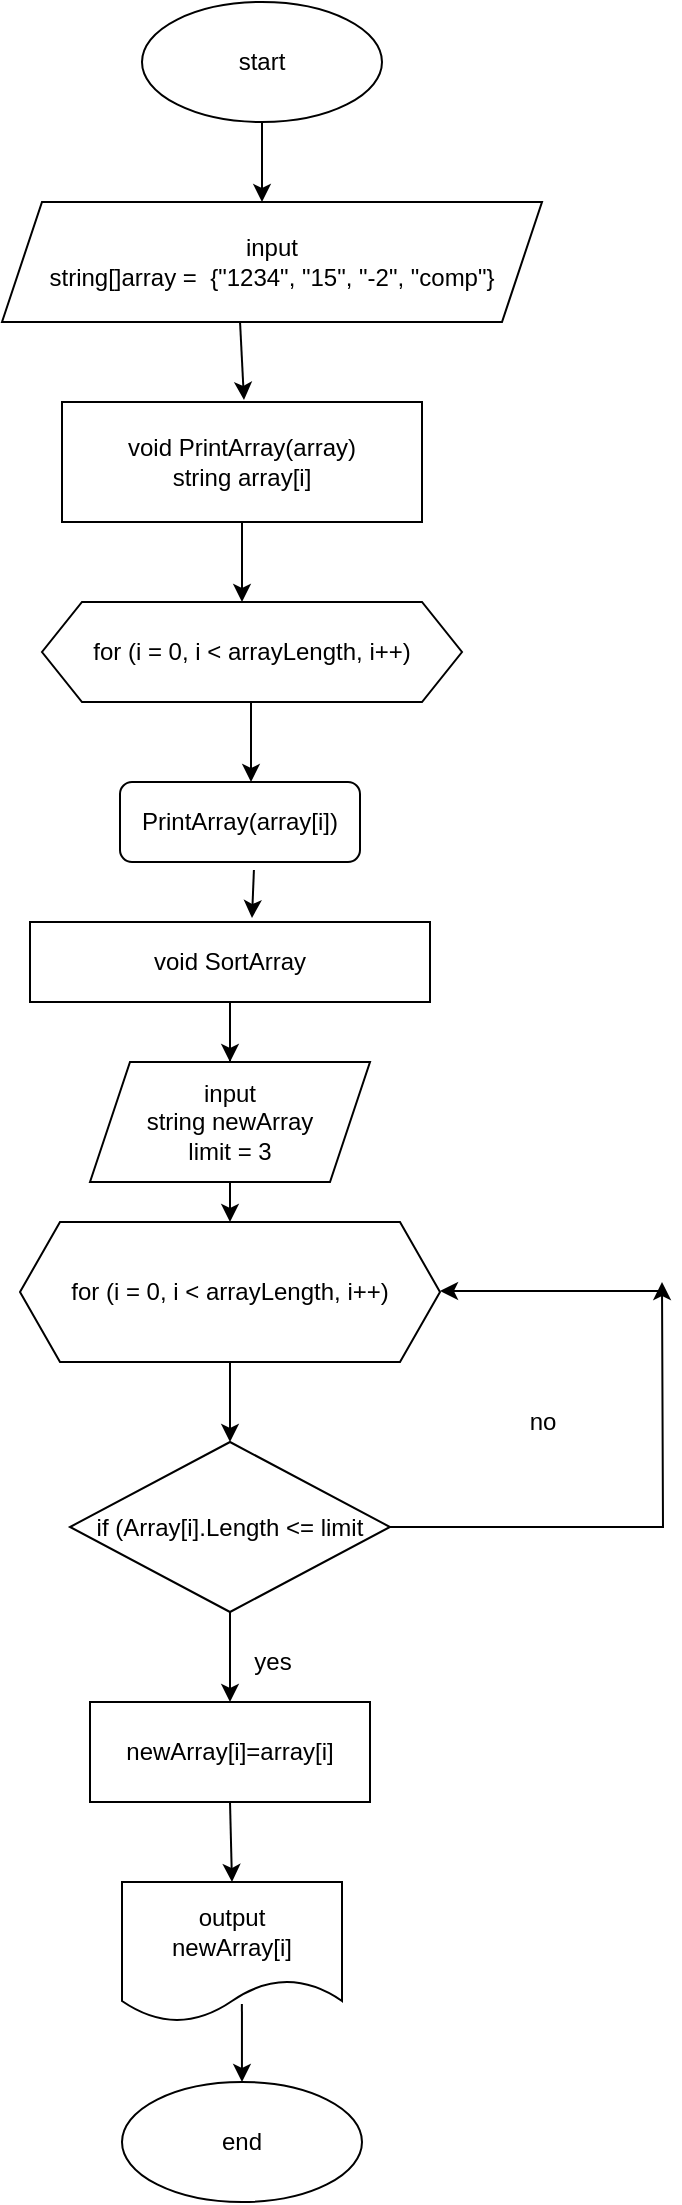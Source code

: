 <mxfile version="19.0.3" type="device"><diagram id="C5RBs43oDa-KdzZeNtuy" name="Page-1"><mxGraphModel dx="1422" dy="857" grid="1" gridSize="10" guides="1" tooltips="1" connect="1" arrows="1" fold="1" page="1" pageScale="1" pageWidth="827" pageHeight="1169" math="0" shadow="0"><root><mxCell id="WIyWlLk6GJQsqaUBKTNV-0"/><mxCell id="WIyWlLk6GJQsqaUBKTNV-1" parent="WIyWlLk6GJQsqaUBKTNV-0"/><mxCell id="WNeURdYArKL-E9-3SrlP-0" value="start" style="ellipse;whiteSpace=wrap;html=1;" parent="WIyWlLk6GJQsqaUBKTNV-1" vertex="1"><mxGeometry x="270" y="20" width="120" height="60" as="geometry"/></mxCell><mxCell id="WNeURdYArKL-E9-3SrlP-2" value="" style="endArrow=classic;html=1;rounded=0;exitX=0.5;exitY=1;exitDx=0;exitDy=0;" parent="WIyWlLk6GJQsqaUBKTNV-1" source="WNeURdYArKL-E9-3SrlP-0" edge="1"><mxGeometry width="50" height="50" relative="1" as="geometry"><mxPoint x="330" y="460" as="sourcePoint"/><mxPoint x="330" y="120" as="targetPoint"/><Array as="points"><mxPoint x="330" y="120"/></Array></mxGeometry></mxCell><mxCell id="WNeURdYArKL-E9-3SrlP-9" style="edgeStyle=orthogonalEdgeStyle;rounded=0;orthogonalLoop=1;jettySize=auto;html=1;exitX=0.5;exitY=1;exitDx=0;exitDy=0;" parent="WIyWlLk6GJQsqaUBKTNV-1" source="WNeURdYArKL-E9-3SrlP-4" edge="1"><mxGeometry relative="1" as="geometry"><mxPoint x="320" y="320" as="targetPoint"/><Array as="points"><mxPoint x="320" y="320"/><mxPoint x="320" y="320"/></Array></mxGeometry></mxCell><mxCell id="WNeURdYArKL-E9-3SrlP-4" value="void PrintArray(array)&lt;br&gt;string array[i]" style="rounded=0;whiteSpace=wrap;html=1;" parent="WIyWlLk6GJQsqaUBKTNV-1" vertex="1"><mxGeometry x="230" y="220" width="180" height="60" as="geometry"/></mxCell><mxCell id="WNeURdYArKL-E9-3SrlP-5" value="" style="endArrow=classic;html=1;rounded=0;exitX=0.459;exitY=1.017;exitDx=0;exitDy=0;exitPerimeter=0;" parent="WIyWlLk6GJQsqaUBKTNV-1" edge="1"><mxGeometry width="50" height="50" relative="1" as="geometry"><mxPoint x="319.02" y="180.0" as="sourcePoint"/><mxPoint x="320.99" y="218.98" as="targetPoint"/></mxGeometry></mxCell><mxCell id="WNeURdYArKL-E9-3SrlP-6" value="&lt;span style=&quot;&quot;&gt;input&lt;br&gt;string[]array =&amp;nbsp; {&quot;1234&quot;, &quot;15&quot;, &quot;-2&quot;, &quot;comp&quot;}&lt;/span&gt;" style="shape=parallelogram;perimeter=parallelogramPerimeter;whiteSpace=wrap;html=1;fixedSize=1;" parent="WIyWlLk6GJQsqaUBKTNV-1" vertex="1"><mxGeometry x="200" y="120" width="270" height="60" as="geometry"/></mxCell><mxCell id="WNeURdYArKL-E9-3SrlP-13" value="for (i = 0, i &amp;lt; arrayLength, i++)&lt;br&gt;" style="shape=hexagon;perimeter=hexagonPerimeter2;whiteSpace=wrap;html=1;fixedSize=1;" parent="WIyWlLk6GJQsqaUBKTNV-1" vertex="1"><mxGeometry x="209" y="630" width="210" height="70" as="geometry"/></mxCell><mxCell id="WNeURdYArKL-E9-3SrlP-14" value="" style="endArrow=classic;html=1;rounded=0;exitX=0.5;exitY=1;exitDx=0;exitDy=0;" parent="WIyWlLk6GJQsqaUBKTNV-1" source="WNeURdYArKL-E9-3SrlP-13" target="KD2LPcEdJnq5A4oP2jQH-8" edge="1"><mxGeometry width="50" height="50" relative="1" as="geometry"><mxPoint x="350" y="590" as="sourcePoint"/><mxPoint x="320" y="590" as="targetPoint"/></mxGeometry></mxCell><mxCell id="WNeURdYArKL-E9-3SrlP-30" value="end" style="ellipse;whiteSpace=wrap;html=1;" parent="WIyWlLk6GJQsqaUBKTNV-1" vertex="1"><mxGeometry x="260" y="1060" width="120" height="60" as="geometry"/></mxCell><mxCell id="KD2LPcEdJnq5A4oP2jQH-3" value="newArray[i]=array[i]" style="rounded=0;whiteSpace=wrap;html=1;" vertex="1" parent="WIyWlLk6GJQsqaUBKTNV-1"><mxGeometry x="244" y="870" width="140" height="50" as="geometry"/></mxCell><mxCell id="KD2LPcEdJnq5A4oP2jQH-6" value="&lt;span style=&quot;&quot;&gt;output&lt;/span&gt;&lt;br style=&quot;&quot;&gt;&lt;span style=&quot;&quot;&gt;newArray[i]&lt;/span&gt;" style="shape=document;whiteSpace=wrap;html=1;boundedLbl=1;" vertex="1" parent="WIyWlLk6GJQsqaUBKTNV-1"><mxGeometry x="260" y="960" width="110" height="70" as="geometry"/></mxCell><mxCell id="KD2LPcEdJnq5A4oP2jQH-26" style="edgeStyle=orthogonalEdgeStyle;rounded=0;orthogonalLoop=1;jettySize=auto;html=1;exitX=1;exitY=0.5;exitDx=0;exitDy=0;" edge="1" parent="WIyWlLk6GJQsqaUBKTNV-1" source="KD2LPcEdJnq5A4oP2jQH-8"><mxGeometry relative="1" as="geometry"><mxPoint x="530" y="660" as="targetPoint"/></mxGeometry></mxCell><mxCell id="KD2LPcEdJnq5A4oP2jQH-8" value="&lt;span style=&quot;&quot;&gt;if (Array[i].Length &amp;lt;= limit&lt;/span&gt;" style="rhombus;whiteSpace=wrap;html=1;" vertex="1" parent="WIyWlLk6GJQsqaUBKTNV-1"><mxGeometry x="234" y="740" width="160" height="85" as="geometry"/></mxCell><mxCell id="KD2LPcEdJnq5A4oP2jQH-14" value="yes" style="text;html=1;align=center;verticalAlign=middle;resizable=0;points=[];autosize=1;strokeColor=none;fillColor=none;" vertex="1" parent="WIyWlLk6GJQsqaUBKTNV-1"><mxGeometry x="320" y="840" width="30" height="20" as="geometry"/></mxCell><mxCell id="KD2LPcEdJnq5A4oP2jQH-19" value="" style="endArrow=classic;html=1;rounded=0;exitX=0.5;exitY=1;exitDx=0;exitDy=0;" edge="1" parent="WIyWlLk6GJQsqaUBKTNV-1" source="KD2LPcEdJnq5A4oP2jQH-8" target="KD2LPcEdJnq5A4oP2jQH-3"><mxGeometry width="50" height="50" relative="1" as="geometry"><mxPoint x="340" y="820" as="sourcePoint"/><mxPoint x="130" y="620" as="targetPoint"/></mxGeometry></mxCell><mxCell id="KD2LPcEdJnq5A4oP2jQH-21" value="void SortArray" style="rounded=0;whiteSpace=wrap;html=1;" vertex="1" parent="WIyWlLk6GJQsqaUBKTNV-1"><mxGeometry x="214" y="480" width="200" height="40" as="geometry"/></mxCell><mxCell id="KD2LPcEdJnq5A4oP2jQH-22" value="for (i = 0, i &amp;lt; arrayLength, i++)&lt;br&gt;" style="shape=hexagon;perimeter=hexagonPerimeter2;whiteSpace=wrap;html=1;fixedSize=1;" vertex="1" parent="WIyWlLk6GJQsqaUBKTNV-1"><mxGeometry x="220" y="320" width="210" height="50" as="geometry"/></mxCell><mxCell id="KD2LPcEdJnq5A4oP2jQH-23" value="" style="endArrow=classic;html=1;rounded=0;" edge="1" parent="WIyWlLk6GJQsqaUBKTNV-1"><mxGeometry width="50" height="50" relative="1" as="geometry"><mxPoint x="324.5" y="370" as="sourcePoint"/><mxPoint x="324.5" y="410" as="targetPoint"/></mxGeometry></mxCell><mxCell id="KD2LPcEdJnq5A4oP2jQH-24" value="" style="endArrow=classic;html=1;rounded=0;exitX=0.5;exitY=1;exitDx=0;exitDy=0;startArrow=none;" edge="1" parent="WIyWlLk6GJQsqaUBKTNV-1" source="KD2LPcEdJnq5A4oP2jQH-25" target="WNeURdYArKL-E9-3SrlP-13"><mxGeometry width="50" height="50" relative="1" as="geometry"><mxPoint x="310" y="550" as="sourcePoint"/><mxPoint x="610" y="680" as="targetPoint"/></mxGeometry></mxCell><mxCell id="KD2LPcEdJnq5A4oP2jQH-27" value="" style="endArrow=classic;html=1;rounded=0;" edge="1" parent="WIyWlLk6GJQsqaUBKTNV-1"><mxGeometry width="50" height="50" relative="1" as="geometry"><mxPoint x="529" y="664.5" as="sourcePoint"/><mxPoint x="419" y="664.5" as="targetPoint"/></mxGeometry></mxCell><mxCell id="KD2LPcEdJnq5A4oP2jQH-28" value="no" style="text;html=1;align=center;verticalAlign=middle;resizable=0;points=[];autosize=1;strokeColor=none;fillColor=none;" vertex="1" parent="WIyWlLk6GJQsqaUBKTNV-1"><mxGeometry x="455" y="720" width="30" height="20" as="geometry"/></mxCell><mxCell id="KD2LPcEdJnq5A4oP2jQH-29" value="" style="endArrow=classic;html=1;rounded=0;exitX=0.5;exitY=1;exitDx=0;exitDy=0;entryX=0.5;entryY=0;entryDx=0;entryDy=0;" edge="1" parent="WIyWlLk6GJQsqaUBKTNV-1" source="KD2LPcEdJnq5A4oP2jQH-3" target="KD2LPcEdJnq5A4oP2jQH-6"><mxGeometry width="50" height="50" relative="1" as="geometry"><mxPoint x="560" y="820" as="sourcePoint"/><mxPoint x="610" y="770" as="targetPoint"/></mxGeometry></mxCell><mxCell id="KD2LPcEdJnq5A4oP2jQH-30" value="" style="endArrow=classic;html=1;rounded=0;entryX=0.5;entryY=0;entryDx=0;entryDy=0;exitX=0.545;exitY=0.871;exitDx=0;exitDy=0;exitPerimeter=0;" edge="1" parent="WIyWlLk6GJQsqaUBKTNV-1" source="KD2LPcEdJnq5A4oP2jQH-6" target="WNeURdYArKL-E9-3SrlP-30"><mxGeometry width="50" height="50" relative="1" as="geometry"><mxPoint x="310" y="990" as="sourcePoint"/><mxPoint x="610" y="780" as="targetPoint"/></mxGeometry></mxCell><mxCell id="KD2LPcEdJnq5A4oP2jQH-32" value="" style="endArrow=classic;html=1;rounded=0;exitX=0.5;exitY=1;exitDx=0;exitDy=0;" edge="1" parent="WIyWlLk6GJQsqaUBKTNV-1" source="KD2LPcEdJnq5A4oP2jQH-21" target="KD2LPcEdJnq5A4oP2jQH-25"><mxGeometry width="50" height="50" relative="1" as="geometry"><mxPoint x="310" y="510" as="sourcePoint"/><mxPoint x="610" y="780" as="targetPoint"/></mxGeometry></mxCell><mxCell id="KD2LPcEdJnq5A4oP2jQH-25" value="input &lt;br&gt;string newArray&lt;br&gt;limit = 3" style="shape=parallelogram;perimeter=parallelogramPerimeter;whiteSpace=wrap;html=1;fixedSize=1;" vertex="1" parent="WIyWlLk6GJQsqaUBKTNV-1"><mxGeometry x="244" y="550" width="140" height="60" as="geometry"/></mxCell><mxCell id="KD2LPcEdJnq5A4oP2jQH-33" value="" style="endArrow=none;html=1;rounded=0;exitX=0.5;exitY=1;exitDx=0;exitDy=0;" edge="1" parent="WIyWlLk6GJQsqaUBKTNV-1" source="KD2LPcEdJnq5A4oP2jQH-21" target="KD2LPcEdJnq5A4oP2jQH-25"><mxGeometry width="50" height="50" relative="1" as="geometry"><mxPoint x="314" y="510" as="sourcePoint"/><mxPoint x="314" y="630" as="targetPoint"/></mxGeometry></mxCell><mxCell id="KD2LPcEdJnq5A4oP2jQH-34" value="PrintArray(array[i])" style="rounded=1;whiteSpace=wrap;html=1;" vertex="1" parent="WIyWlLk6GJQsqaUBKTNV-1"><mxGeometry x="259" y="410" width="120" height="40" as="geometry"/></mxCell><mxCell id="KD2LPcEdJnq5A4oP2jQH-36" value="" style="endArrow=classic;html=1;rounded=0;exitX=0.558;exitY=1.1;exitDx=0;exitDy=0;exitPerimeter=0;entryX=0.555;entryY=-0.05;entryDx=0;entryDy=0;entryPerimeter=0;" edge="1" parent="WIyWlLk6GJQsqaUBKTNV-1" source="KD2LPcEdJnq5A4oP2jQH-34" target="KD2LPcEdJnq5A4oP2jQH-21"><mxGeometry width="50" height="50" relative="1" as="geometry"><mxPoint x="450" y="530" as="sourcePoint"/><mxPoint x="500" y="480" as="targetPoint"/></mxGeometry></mxCell></root></mxGraphModel></diagram></mxfile>